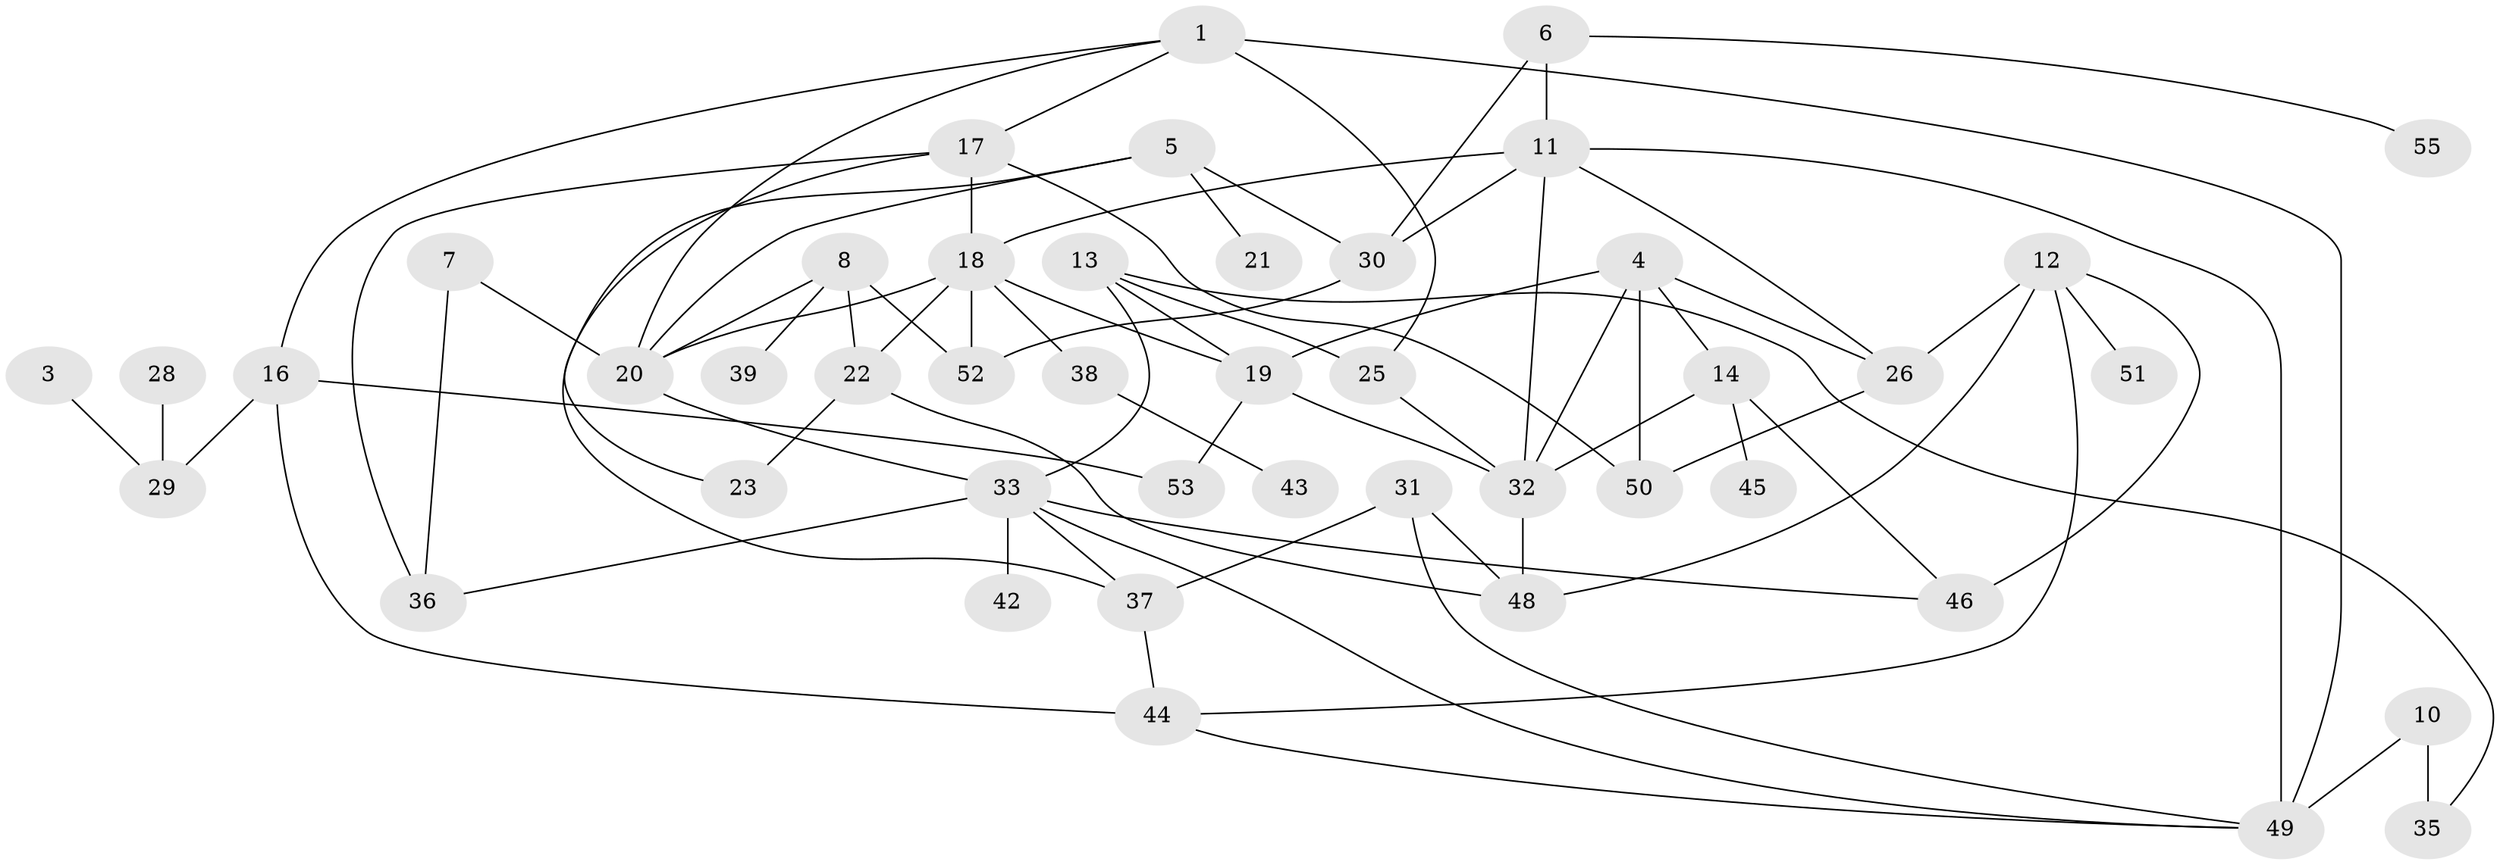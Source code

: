// original degree distribution, {3: 0.2545454545454545, 0: 0.08181818181818182, 1: 0.19090909090909092, 2: 0.22727272727272727, 5: 0.06363636363636363, 4: 0.16363636363636364, 6: 0.01818181818181818}
// Generated by graph-tools (version 1.1) at 2025/33/03/09/25 02:33:48]
// undirected, 45 vertices, 76 edges
graph export_dot {
graph [start="1"]
  node [color=gray90,style=filled];
  1;
  3;
  4;
  5;
  6;
  7;
  8;
  10;
  11;
  12;
  13;
  14;
  16;
  17;
  18;
  19;
  20;
  21;
  22;
  23;
  25;
  26;
  28;
  29;
  30;
  31;
  32;
  33;
  35;
  36;
  37;
  38;
  39;
  42;
  43;
  44;
  45;
  46;
  48;
  49;
  50;
  51;
  52;
  53;
  55;
  1 -- 16 [weight=1.0];
  1 -- 17 [weight=1.0];
  1 -- 20 [weight=1.0];
  1 -- 25 [weight=2.0];
  1 -- 49 [weight=1.0];
  3 -- 29 [weight=1.0];
  4 -- 14 [weight=1.0];
  4 -- 19 [weight=1.0];
  4 -- 26 [weight=1.0];
  4 -- 32 [weight=1.0];
  4 -- 50 [weight=1.0];
  5 -- 20 [weight=1.0];
  5 -- 21 [weight=1.0];
  5 -- 30 [weight=1.0];
  5 -- 37 [weight=1.0];
  6 -- 11 [weight=1.0];
  6 -- 30 [weight=1.0];
  6 -- 55 [weight=1.0];
  7 -- 20 [weight=1.0];
  7 -- 36 [weight=1.0];
  8 -- 20 [weight=1.0];
  8 -- 22 [weight=1.0];
  8 -- 39 [weight=1.0];
  8 -- 52 [weight=1.0];
  10 -- 35 [weight=2.0];
  10 -- 49 [weight=2.0];
  11 -- 18 [weight=1.0];
  11 -- 26 [weight=1.0];
  11 -- 30 [weight=1.0];
  11 -- 32 [weight=2.0];
  11 -- 49 [weight=1.0];
  12 -- 26 [weight=1.0];
  12 -- 44 [weight=1.0];
  12 -- 46 [weight=1.0];
  12 -- 48 [weight=1.0];
  12 -- 51 [weight=1.0];
  13 -- 19 [weight=1.0];
  13 -- 25 [weight=3.0];
  13 -- 33 [weight=1.0];
  13 -- 35 [weight=1.0];
  14 -- 32 [weight=2.0];
  14 -- 45 [weight=1.0];
  14 -- 46 [weight=1.0];
  16 -- 29 [weight=1.0];
  16 -- 44 [weight=1.0];
  16 -- 53 [weight=1.0];
  17 -- 18 [weight=2.0];
  17 -- 23 [weight=1.0];
  17 -- 36 [weight=1.0];
  17 -- 50 [weight=1.0];
  18 -- 19 [weight=1.0];
  18 -- 20 [weight=1.0];
  18 -- 22 [weight=1.0];
  18 -- 38 [weight=1.0];
  18 -- 52 [weight=1.0];
  19 -- 32 [weight=1.0];
  19 -- 53 [weight=1.0];
  20 -- 33 [weight=1.0];
  22 -- 23 [weight=1.0];
  22 -- 48 [weight=1.0];
  25 -- 32 [weight=1.0];
  26 -- 50 [weight=2.0];
  28 -- 29 [weight=1.0];
  30 -- 52 [weight=1.0];
  31 -- 37 [weight=1.0];
  31 -- 48 [weight=1.0];
  31 -- 49 [weight=1.0];
  32 -- 48 [weight=2.0];
  33 -- 36 [weight=1.0];
  33 -- 37 [weight=1.0];
  33 -- 42 [weight=1.0];
  33 -- 46 [weight=1.0];
  33 -- 49 [weight=1.0];
  37 -- 44 [weight=1.0];
  38 -- 43 [weight=1.0];
  44 -- 49 [weight=1.0];
}
